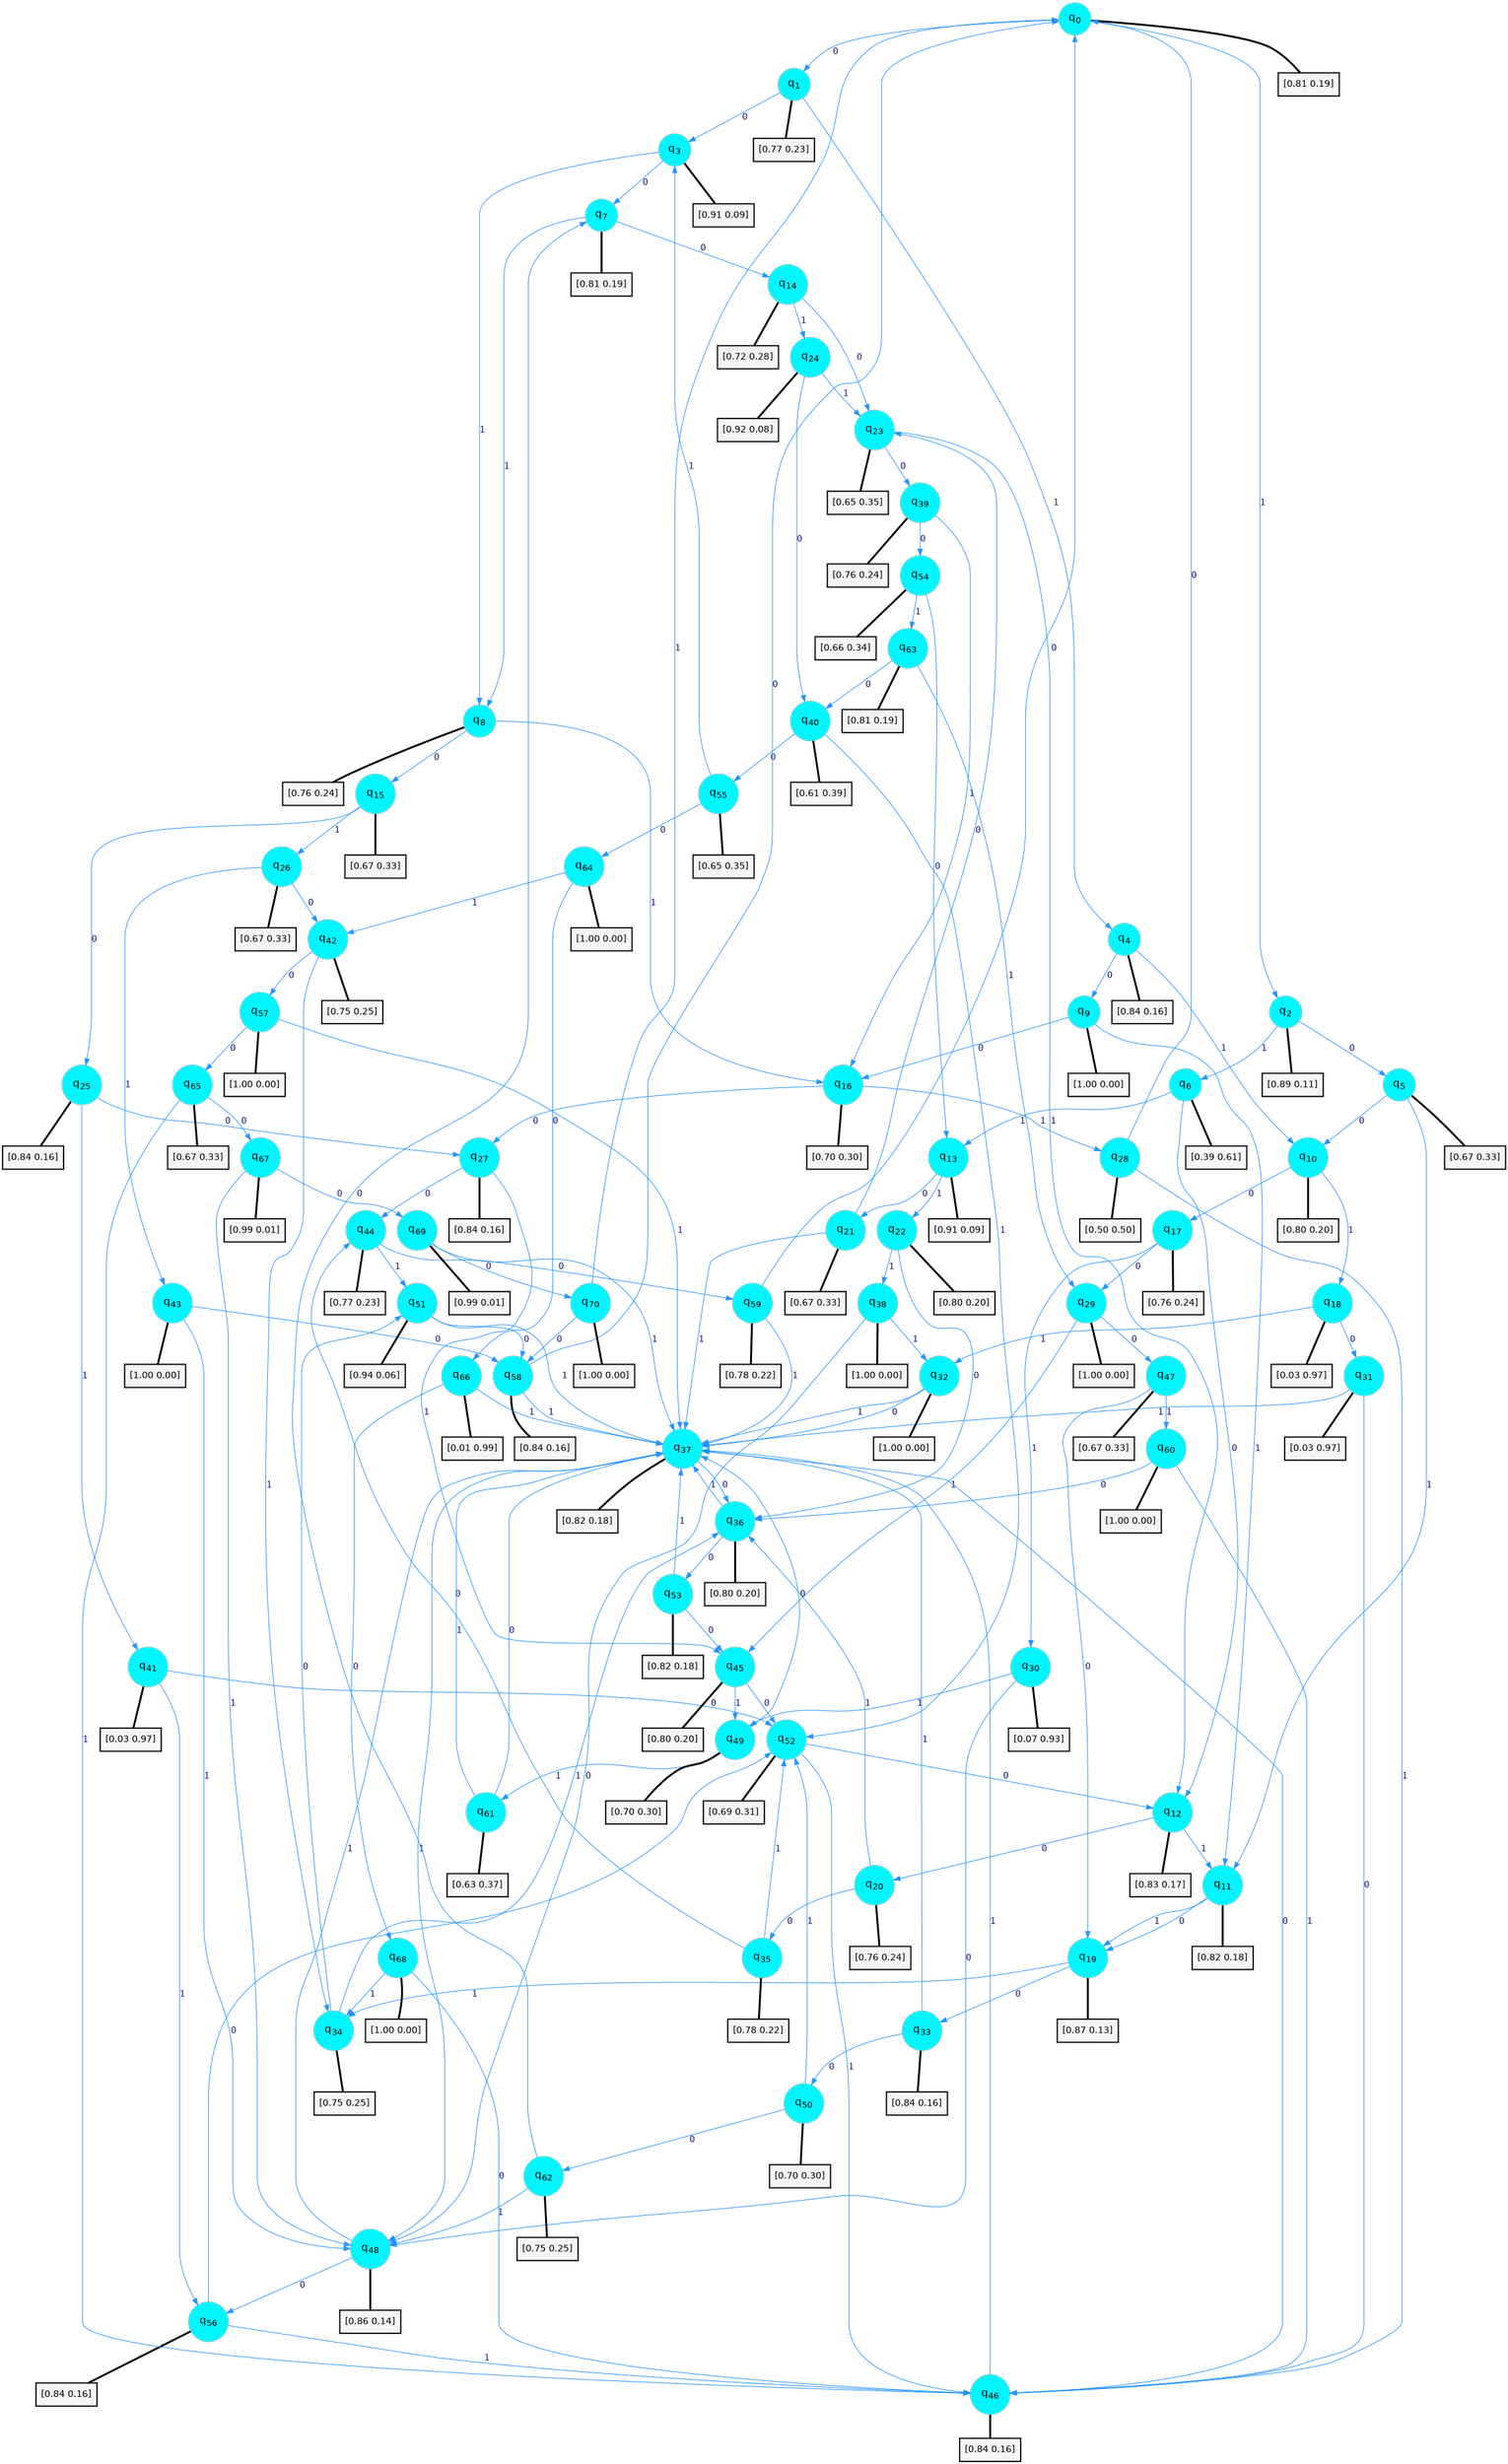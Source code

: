 digraph G {
graph [
bgcolor=transparent, dpi=300, rankdir=TD, size="40,25"];
node [
color=gray, fillcolor=turquoise1, fontcolor=black, fontname=Helvetica, fontsize=16, fontweight=bold, shape=circle, style=filled];
edge [
arrowsize=1, color=dodgerblue1, fontcolor=midnightblue, fontname=courier, fontweight=bold, penwidth=1, style=solid, weight=20];
0[label=<q<SUB>0</SUB>>];
1[label=<q<SUB>1</SUB>>];
2[label=<q<SUB>2</SUB>>];
3[label=<q<SUB>3</SUB>>];
4[label=<q<SUB>4</SUB>>];
5[label=<q<SUB>5</SUB>>];
6[label=<q<SUB>6</SUB>>];
7[label=<q<SUB>7</SUB>>];
8[label=<q<SUB>8</SUB>>];
9[label=<q<SUB>9</SUB>>];
10[label=<q<SUB>10</SUB>>];
11[label=<q<SUB>11</SUB>>];
12[label=<q<SUB>12</SUB>>];
13[label=<q<SUB>13</SUB>>];
14[label=<q<SUB>14</SUB>>];
15[label=<q<SUB>15</SUB>>];
16[label=<q<SUB>16</SUB>>];
17[label=<q<SUB>17</SUB>>];
18[label=<q<SUB>18</SUB>>];
19[label=<q<SUB>19</SUB>>];
20[label=<q<SUB>20</SUB>>];
21[label=<q<SUB>21</SUB>>];
22[label=<q<SUB>22</SUB>>];
23[label=<q<SUB>23</SUB>>];
24[label=<q<SUB>24</SUB>>];
25[label=<q<SUB>25</SUB>>];
26[label=<q<SUB>26</SUB>>];
27[label=<q<SUB>27</SUB>>];
28[label=<q<SUB>28</SUB>>];
29[label=<q<SUB>29</SUB>>];
30[label=<q<SUB>30</SUB>>];
31[label=<q<SUB>31</SUB>>];
32[label=<q<SUB>32</SUB>>];
33[label=<q<SUB>33</SUB>>];
34[label=<q<SUB>34</SUB>>];
35[label=<q<SUB>35</SUB>>];
36[label=<q<SUB>36</SUB>>];
37[label=<q<SUB>37</SUB>>];
38[label=<q<SUB>38</SUB>>];
39[label=<q<SUB>39</SUB>>];
40[label=<q<SUB>40</SUB>>];
41[label=<q<SUB>41</SUB>>];
42[label=<q<SUB>42</SUB>>];
43[label=<q<SUB>43</SUB>>];
44[label=<q<SUB>44</SUB>>];
45[label=<q<SUB>45</SUB>>];
46[label=<q<SUB>46</SUB>>];
47[label=<q<SUB>47</SUB>>];
48[label=<q<SUB>48</SUB>>];
49[label=<q<SUB>49</SUB>>];
50[label=<q<SUB>50</SUB>>];
51[label=<q<SUB>51</SUB>>];
52[label=<q<SUB>52</SUB>>];
53[label=<q<SUB>53</SUB>>];
54[label=<q<SUB>54</SUB>>];
55[label=<q<SUB>55</SUB>>];
56[label=<q<SUB>56</SUB>>];
57[label=<q<SUB>57</SUB>>];
58[label=<q<SUB>58</SUB>>];
59[label=<q<SUB>59</SUB>>];
60[label=<q<SUB>60</SUB>>];
61[label=<q<SUB>61</SUB>>];
62[label=<q<SUB>62</SUB>>];
63[label=<q<SUB>63</SUB>>];
64[label=<q<SUB>64</SUB>>];
65[label=<q<SUB>65</SUB>>];
66[label=<q<SUB>66</SUB>>];
67[label=<q<SUB>67</SUB>>];
68[label=<q<SUB>68</SUB>>];
69[label=<q<SUB>69</SUB>>];
70[label=<q<SUB>70</SUB>>];
71[label="[0.81 0.19]", shape=box,fontcolor=black, fontname=Helvetica, fontsize=14, penwidth=2, fillcolor=whitesmoke,color=black];
72[label="[0.77 0.23]", shape=box,fontcolor=black, fontname=Helvetica, fontsize=14, penwidth=2, fillcolor=whitesmoke,color=black];
73[label="[0.89 0.11]", shape=box,fontcolor=black, fontname=Helvetica, fontsize=14, penwidth=2, fillcolor=whitesmoke,color=black];
74[label="[0.91 0.09]", shape=box,fontcolor=black, fontname=Helvetica, fontsize=14, penwidth=2, fillcolor=whitesmoke,color=black];
75[label="[0.84 0.16]", shape=box,fontcolor=black, fontname=Helvetica, fontsize=14, penwidth=2, fillcolor=whitesmoke,color=black];
76[label="[0.67 0.33]", shape=box,fontcolor=black, fontname=Helvetica, fontsize=14, penwidth=2, fillcolor=whitesmoke,color=black];
77[label="[0.39 0.61]", shape=box,fontcolor=black, fontname=Helvetica, fontsize=14, penwidth=2, fillcolor=whitesmoke,color=black];
78[label="[0.81 0.19]", shape=box,fontcolor=black, fontname=Helvetica, fontsize=14, penwidth=2, fillcolor=whitesmoke,color=black];
79[label="[0.76 0.24]", shape=box,fontcolor=black, fontname=Helvetica, fontsize=14, penwidth=2, fillcolor=whitesmoke,color=black];
80[label="[1.00 0.00]", shape=box,fontcolor=black, fontname=Helvetica, fontsize=14, penwidth=2, fillcolor=whitesmoke,color=black];
81[label="[0.80 0.20]", shape=box,fontcolor=black, fontname=Helvetica, fontsize=14, penwidth=2, fillcolor=whitesmoke,color=black];
82[label="[0.82 0.18]", shape=box,fontcolor=black, fontname=Helvetica, fontsize=14, penwidth=2, fillcolor=whitesmoke,color=black];
83[label="[0.83 0.17]", shape=box,fontcolor=black, fontname=Helvetica, fontsize=14, penwidth=2, fillcolor=whitesmoke,color=black];
84[label="[0.91 0.09]", shape=box,fontcolor=black, fontname=Helvetica, fontsize=14, penwidth=2, fillcolor=whitesmoke,color=black];
85[label="[0.72 0.28]", shape=box,fontcolor=black, fontname=Helvetica, fontsize=14, penwidth=2, fillcolor=whitesmoke,color=black];
86[label="[0.67 0.33]", shape=box,fontcolor=black, fontname=Helvetica, fontsize=14, penwidth=2, fillcolor=whitesmoke,color=black];
87[label="[0.70 0.30]", shape=box,fontcolor=black, fontname=Helvetica, fontsize=14, penwidth=2, fillcolor=whitesmoke,color=black];
88[label="[0.76 0.24]", shape=box,fontcolor=black, fontname=Helvetica, fontsize=14, penwidth=2, fillcolor=whitesmoke,color=black];
89[label="[0.03 0.97]", shape=box,fontcolor=black, fontname=Helvetica, fontsize=14, penwidth=2, fillcolor=whitesmoke,color=black];
90[label="[0.87 0.13]", shape=box,fontcolor=black, fontname=Helvetica, fontsize=14, penwidth=2, fillcolor=whitesmoke,color=black];
91[label="[0.76 0.24]", shape=box,fontcolor=black, fontname=Helvetica, fontsize=14, penwidth=2, fillcolor=whitesmoke,color=black];
92[label="[0.67 0.33]", shape=box,fontcolor=black, fontname=Helvetica, fontsize=14, penwidth=2, fillcolor=whitesmoke,color=black];
93[label="[0.80 0.20]", shape=box,fontcolor=black, fontname=Helvetica, fontsize=14, penwidth=2, fillcolor=whitesmoke,color=black];
94[label="[0.65 0.35]", shape=box,fontcolor=black, fontname=Helvetica, fontsize=14, penwidth=2, fillcolor=whitesmoke,color=black];
95[label="[0.92 0.08]", shape=box,fontcolor=black, fontname=Helvetica, fontsize=14, penwidth=2, fillcolor=whitesmoke,color=black];
96[label="[0.84 0.16]", shape=box,fontcolor=black, fontname=Helvetica, fontsize=14, penwidth=2, fillcolor=whitesmoke,color=black];
97[label="[0.67 0.33]", shape=box,fontcolor=black, fontname=Helvetica, fontsize=14, penwidth=2, fillcolor=whitesmoke,color=black];
98[label="[0.84 0.16]", shape=box,fontcolor=black, fontname=Helvetica, fontsize=14, penwidth=2, fillcolor=whitesmoke,color=black];
99[label="[0.50 0.50]", shape=box,fontcolor=black, fontname=Helvetica, fontsize=14, penwidth=2, fillcolor=whitesmoke,color=black];
100[label="[1.00 0.00]", shape=box,fontcolor=black, fontname=Helvetica, fontsize=14, penwidth=2, fillcolor=whitesmoke,color=black];
101[label="[0.07 0.93]", shape=box,fontcolor=black, fontname=Helvetica, fontsize=14, penwidth=2, fillcolor=whitesmoke,color=black];
102[label="[0.03 0.97]", shape=box,fontcolor=black, fontname=Helvetica, fontsize=14, penwidth=2, fillcolor=whitesmoke,color=black];
103[label="[1.00 0.00]", shape=box,fontcolor=black, fontname=Helvetica, fontsize=14, penwidth=2, fillcolor=whitesmoke,color=black];
104[label="[0.84 0.16]", shape=box,fontcolor=black, fontname=Helvetica, fontsize=14, penwidth=2, fillcolor=whitesmoke,color=black];
105[label="[0.75 0.25]", shape=box,fontcolor=black, fontname=Helvetica, fontsize=14, penwidth=2, fillcolor=whitesmoke,color=black];
106[label="[0.78 0.22]", shape=box,fontcolor=black, fontname=Helvetica, fontsize=14, penwidth=2, fillcolor=whitesmoke,color=black];
107[label="[0.80 0.20]", shape=box,fontcolor=black, fontname=Helvetica, fontsize=14, penwidth=2, fillcolor=whitesmoke,color=black];
108[label="[0.82 0.18]", shape=box,fontcolor=black, fontname=Helvetica, fontsize=14, penwidth=2, fillcolor=whitesmoke,color=black];
109[label="[1.00 0.00]", shape=box,fontcolor=black, fontname=Helvetica, fontsize=14, penwidth=2, fillcolor=whitesmoke,color=black];
110[label="[0.76 0.24]", shape=box,fontcolor=black, fontname=Helvetica, fontsize=14, penwidth=2, fillcolor=whitesmoke,color=black];
111[label="[0.61 0.39]", shape=box,fontcolor=black, fontname=Helvetica, fontsize=14, penwidth=2, fillcolor=whitesmoke,color=black];
112[label="[0.03 0.97]", shape=box,fontcolor=black, fontname=Helvetica, fontsize=14, penwidth=2, fillcolor=whitesmoke,color=black];
113[label="[0.75 0.25]", shape=box,fontcolor=black, fontname=Helvetica, fontsize=14, penwidth=2, fillcolor=whitesmoke,color=black];
114[label="[1.00 0.00]", shape=box,fontcolor=black, fontname=Helvetica, fontsize=14, penwidth=2, fillcolor=whitesmoke,color=black];
115[label="[0.77 0.23]", shape=box,fontcolor=black, fontname=Helvetica, fontsize=14, penwidth=2, fillcolor=whitesmoke,color=black];
116[label="[0.80 0.20]", shape=box,fontcolor=black, fontname=Helvetica, fontsize=14, penwidth=2, fillcolor=whitesmoke,color=black];
117[label="[0.84 0.16]", shape=box,fontcolor=black, fontname=Helvetica, fontsize=14, penwidth=2, fillcolor=whitesmoke,color=black];
118[label="[0.67 0.33]", shape=box,fontcolor=black, fontname=Helvetica, fontsize=14, penwidth=2, fillcolor=whitesmoke,color=black];
119[label="[0.86 0.14]", shape=box,fontcolor=black, fontname=Helvetica, fontsize=14, penwidth=2, fillcolor=whitesmoke,color=black];
120[label="[0.70 0.30]", shape=box,fontcolor=black, fontname=Helvetica, fontsize=14, penwidth=2, fillcolor=whitesmoke,color=black];
121[label="[0.70 0.30]", shape=box,fontcolor=black, fontname=Helvetica, fontsize=14, penwidth=2, fillcolor=whitesmoke,color=black];
122[label="[0.94 0.06]", shape=box,fontcolor=black, fontname=Helvetica, fontsize=14, penwidth=2, fillcolor=whitesmoke,color=black];
123[label="[0.69 0.31]", shape=box,fontcolor=black, fontname=Helvetica, fontsize=14, penwidth=2, fillcolor=whitesmoke,color=black];
124[label="[0.82 0.18]", shape=box,fontcolor=black, fontname=Helvetica, fontsize=14, penwidth=2, fillcolor=whitesmoke,color=black];
125[label="[0.66 0.34]", shape=box,fontcolor=black, fontname=Helvetica, fontsize=14, penwidth=2, fillcolor=whitesmoke,color=black];
126[label="[0.65 0.35]", shape=box,fontcolor=black, fontname=Helvetica, fontsize=14, penwidth=2, fillcolor=whitesmoke,color=black];
127[label="[0.84 0.16]", shape=box,fontcolor=black, fontname=Helvetica, fontsize=14, penwidth=2, fillcolor=whitesmoke,color=black];
128[label="[1.00 0.00]", shape=box,fontcolor=black, fontname=Helvetica, fontsize=14, penwidth=2, fillcolor=whitesmoke,color=black];
129[label="[0.84 0.16]", shape=box,fontcolor=black, fontname=Helvetica, fontsize=14, penwidth=2, fillcolor=whitesmoke,color=black];
130[label="[0.78 0.22]", shape=box,fontcolor=black, fontname=Helvetica, fontsize=14, penwidth=2, fillcolor=whitesmoke,color=black];
131[label="[1.00 0.00]", shape=box,fontcolor=black, fontname=Helvetica, fontsize=14, penwidth=2, fillcolor=whitesmoke,color=black];
132[label="[0.63 0.37]", shape=box,fontcolor=black, fontname=Helvetica, fontsize=14, penwidth=2, fillcolor=whitesmoke,color=black];
133[label="[0.75 0.25]", shape=box,fontcolor=black, fontname=Helvetica, fontsize=14, penwidth=2, fillcolor=whitesmoke,color=black];
134[label="[0.81 0.19]", shape=box,fontcolor=black, fontname=Helvetica, fontsize=14, penwidth=2, fillcolor=whitesmoke,color=black];
135[label="[1.00 0.00]", shape=box,fontcolor=black, fontname=Helvetica, fontsize=14, penwidth=2, fillcolor=whitesmoke,color=black];
136[label="[0.67 0.33]", shape=box,fontcolor=black, fontname=Helvetica, fontsize=14, penwidth=2, fillcolor=whitesmoke,color=black];
137[label="[0.01 0.99]", shape=box,fontcolor=black, fontname=Helvetica, fontsize=14, penwidth=2, fillcolor=whitesmoke,color=black];
138[label="[0.99 0.01]", shape=box,fontcolor=black, fontname=Helvetica, fontsize=14, penwidth=2, fillcolor=whitesmoke,color=black];
139[label="[1.00 0.00]", shape=box,fontcolor=black, fontname=Helvetica, fontsize=14, penwidth=2, fillcolor=whitesmoke,color=black];
140[label="[0.99 0.01]", shape=box,fontcolor=black, fontname=Helvetica, fontsize=14, penwidth=2, fillcolor=whitesmoke,color=black];
141[label="[1.00 0.00]", shape=box,fontcolor=black, fontname=Helvetica, fontsize=14, penwidth=2, fillcolor=whitesmoke,color=black];
0->1 [label=0];
0->2 [label=1];
0->71 [arrowhead=none, penwidth=3,color=black];
1->3 [label=0];
1->4 [label=1];
1->72 [arrowhead=none, penwidth=3,color=black];
2->5 [label=0];
2->6 [label=1];
2->73 [arrowhead=none, penwidth=3,color=black];
3->7 [label=0];
3->8 [label=1];
3->74 [arrowhead=none, penwidth=3,color=black];
4->9 [label=0];
4->10 [label=1];
4->75 [arrowhead=none, penwidth=3,color=black];
5->10 [label=0];
5->11 [label=1];
5->76 [arrowhead=none, penwidth=3,color=black];
6->12 [label=0];
6->13 [label=1];
6->77 [arrowhead=none, penwidth=3,color=black];
7->14 [label=0];
7->8 [label=1];
7->78 [arrowhead=none, penwidth=3,color=black];
8->15 [label=0];
8->16 [label=1];
8->79 [arrowhead=none, penwidth=3,color=black];
9->16 [label=0];
9->11 [label=1];
9->80 [arrowhead=none, penwidth=3,color=black];
10->17 [label=0];
10->18 [label=1];
10->81 [arrowhead=none, penwidth=3,color=black];
11->19 [label=0];
11->19 [label=1];
11->82 [arrowhead=none, penwidth=3,color=black];
12->20 [label=0];
12->11 [label=1];
12->83 [arrowhead=none, penwidth=3,color=black];
13->21 [label=0];
13->22 [label=1];
13->84 [arrowhead=none, penwidth=3,color=black];
14->23 [label=0];
14->24 [label=1];
14->85 [arrowhead=none, penwidth=3,color=black];
15->25 [label=0];
15->26 [label=1];
15->86 [arrowhead=none, penwidth=3,color=black];
16->27 [label=0];
16->28 [label=1];
16->87 [arrowhead=none, penwidth=3,color=black];
17->29 [label=0];
17->30 [label=1];
17->88 [arrowhead=none, penwidth=3,color=black];
18->31 [label=0];
18->32 [label=1];
18->89 [arrowhead=none, penwidth=3,color=black];
19->33 [label=0];
19->34 [label=1];
19->90 [arrowhead=none, penwidth=3,color=black];
20->35 [label=0];
20->36 [label=1];
20->91 [arrowhead=none, penwidth=3,color=black];
21->23 [label=0];
21->37 [label=1];
21->92 [arrowhead=none, penwidth=3,color=black];
22->36 [label=0];
22->38 [label=1];
22->93 [arrowhead=none, penwidth=3,color=black];
23->39 [label=0];
23->12 [label=1];
23->94 [arrowhead=none, penwidth=3,color=black];
24->40 [label=0];
24->23 [label=1];
24->95 [arrowhead=none, penwidth=3,color=black];
25->27 [label=0];
25->41 [label=1];
25->96 [arrowhead=none, penwidth=3,color=black];
26->42 [label=0];
26->43 [label=1];
26->97 [arrowhead=none, penwidth=3,color=black];
27->44 [label=0];
27->45 [label=1];
27->98 [arrowhead=none, penwidth=3,color=black];
28->0 [label=0];
28->46 [label=1];
28->99 [arrowhead=none, penwidth=3,color=black];
29->47 [label=0];
29->45 [label=1];
29->100 [arrowhead=none, penwidth=3,color=black];
30->48 [label=0];
30->49 [label=1];
30->101 [arrowhead=none, penwidth=3,color=black];
31->46 [label=0];
31->37 [label=1];
31->102 [arrowhead=none, penwidth=3,color=black];
32->37 [label=0];
32->37 [label=1];
32->103 [arrowhead=none, penwidth=3,color=black];
33->50 [label=0];
33->37 [label=1];
33->104 [arrowhead=none, penwidth=3,color=black];
34->51 [label=0];
34->36 [label=1];
34->105 [arrowhead=none, penwidth=3,color=black];
35->44 [label=0];
35->52 [label=1];
35->106 [arrowhead=none, penwidth=3,color=black];
36->53 [label=0];
36->37 [label=1];
36->107 [arrowhead=none, penwidth=3,color=black];
37->36 [label=0];
37->48 [label=1];
37->108 [arrowhead=none, penwidth=3,color=black];
38->48 [label=0];
38->32 [label=1];
38->109 [arrowhead=none, penwidth=3,color=black];
39->54 [label=0];
39->16 [label=1];
39->110 [arrowhead=none, penwidth=3,color=black];
40->55 [label=0];
40->52 [label=1];
40->111 [arrowhead=none, penwidth=3,color=black];
41->52 [label=0];
41->56 [label=1];
41->112 [arrowhead=none, penwidth=3,color=black];
42->57 [label=0];
42->34 [label=1];
42->113 [arrowhead=none, penwidth=3,color=black];
43->58 [label=0];
43->48 [label=1];
43->114 [arrowhead=none, penwidth=3,color=black];
44->59 [label=0];
44->51 [label=1];
44->115 [arrowhead=none, penwidth=3,color=black];
45->52 [label=0];
45->49 [label=1];
45->116 [arrowhead=none, penwidth=3,color=black];
46->37 [label=0];
46->37 [label=1];
46->117 [arrowhead=none, penwidth=3,color=black];
47->19 [label=0];
47->60 [label=1];
47->118 [arrowhead=none, penwidth=3,color=black];
48->56 [label=0];
48->37 [label=1];
48->119 [arrowhead=none, penwidth=3,color=black];
49->37 [label=0];
49->61 [label=1];
49->120 [arrowhead=none, penwidth=3,color=black];
50->62 [label=0];
50->52 [label=1];
50->121 [arrowhead=none, penwidth=3,color=black];
51->58 [label=0];
51->37 [label=1];
51->122 [arrowhead=none, penwidth=3,color=black];
52->12 [label=0];
52->46 [label=1];
52->123 [arrowhead=none, penwidth=3,color=black];
53->45 [label=0];
53->37 [label=1];
53->124 [arrowhead=none, penwidth=3,color=black];
54->13 [label=0];
54->63 [label=1];
54->125 [arrowhead=none, penwidth=3,color=black];
55->64 [label=0];
55->3 [label=1];
55->126 [arrowhead=none, penwidth=3,color=black];
56->52 [label=0];
56->46 [label=1];
56->127 [arrowhead=none, penwidth=3,color=black];
57->65 [label=0];
57->37 [label=1];
57->128 [arrowhead=none, penwidth=3,color=black];
58->0 [label=0];
58->37 [label=1];
58->129 [arrowhead=none, penwidth=3,color=black];
59->0 [label=0];
59->37 [label=1];
59->130 [arrowhead=none, penwidth=3,color=black];
60->36 [label=0];
60->46 [label=1];
60->131 [arrowhead=none, penwidth=3,color=black];
61->37 [label=0];
61->37 [label=1];
61->132 [arrowhead=none, penwidth=3,color=black];
62->7 [label=0];
62->48 [label=1];
62->133 [arrowhead=none, penwidth=3,color=black];
63->40 [label=0];
63->29 [label=1];
63->134 [arrowhead=none, penwidth=3,color=black];
64->66 [label=0];
64->42 [label=1];
64->135 [arrowhead=none, penwidth=3,color=black];
65->67 [label=0];
65->46 [label=1];
65->136 [arrowhead=none, penwidth=3,color=black];
66->68 [label=0];
66->37 [label=1];
66->137 [arrowhead=none, penwidth=3,color=black];
67->69 [label=0];
67->48 [label=1];
67->138 [arrowhead=none, penwidth=3,color=black];
68->46 [label=0];
68->34 [label=1];
68->139 [arrowhead=none, penwidth=3,color=black];
69->70 [label=0];
69->37 [label=1];
69->140 [arrowhead=none, penwidth=3,color=black];
70->58 [label=0];
70->0 [label=1];
70->141 [arrowhead=none, penwidth=3,color=black];
}
